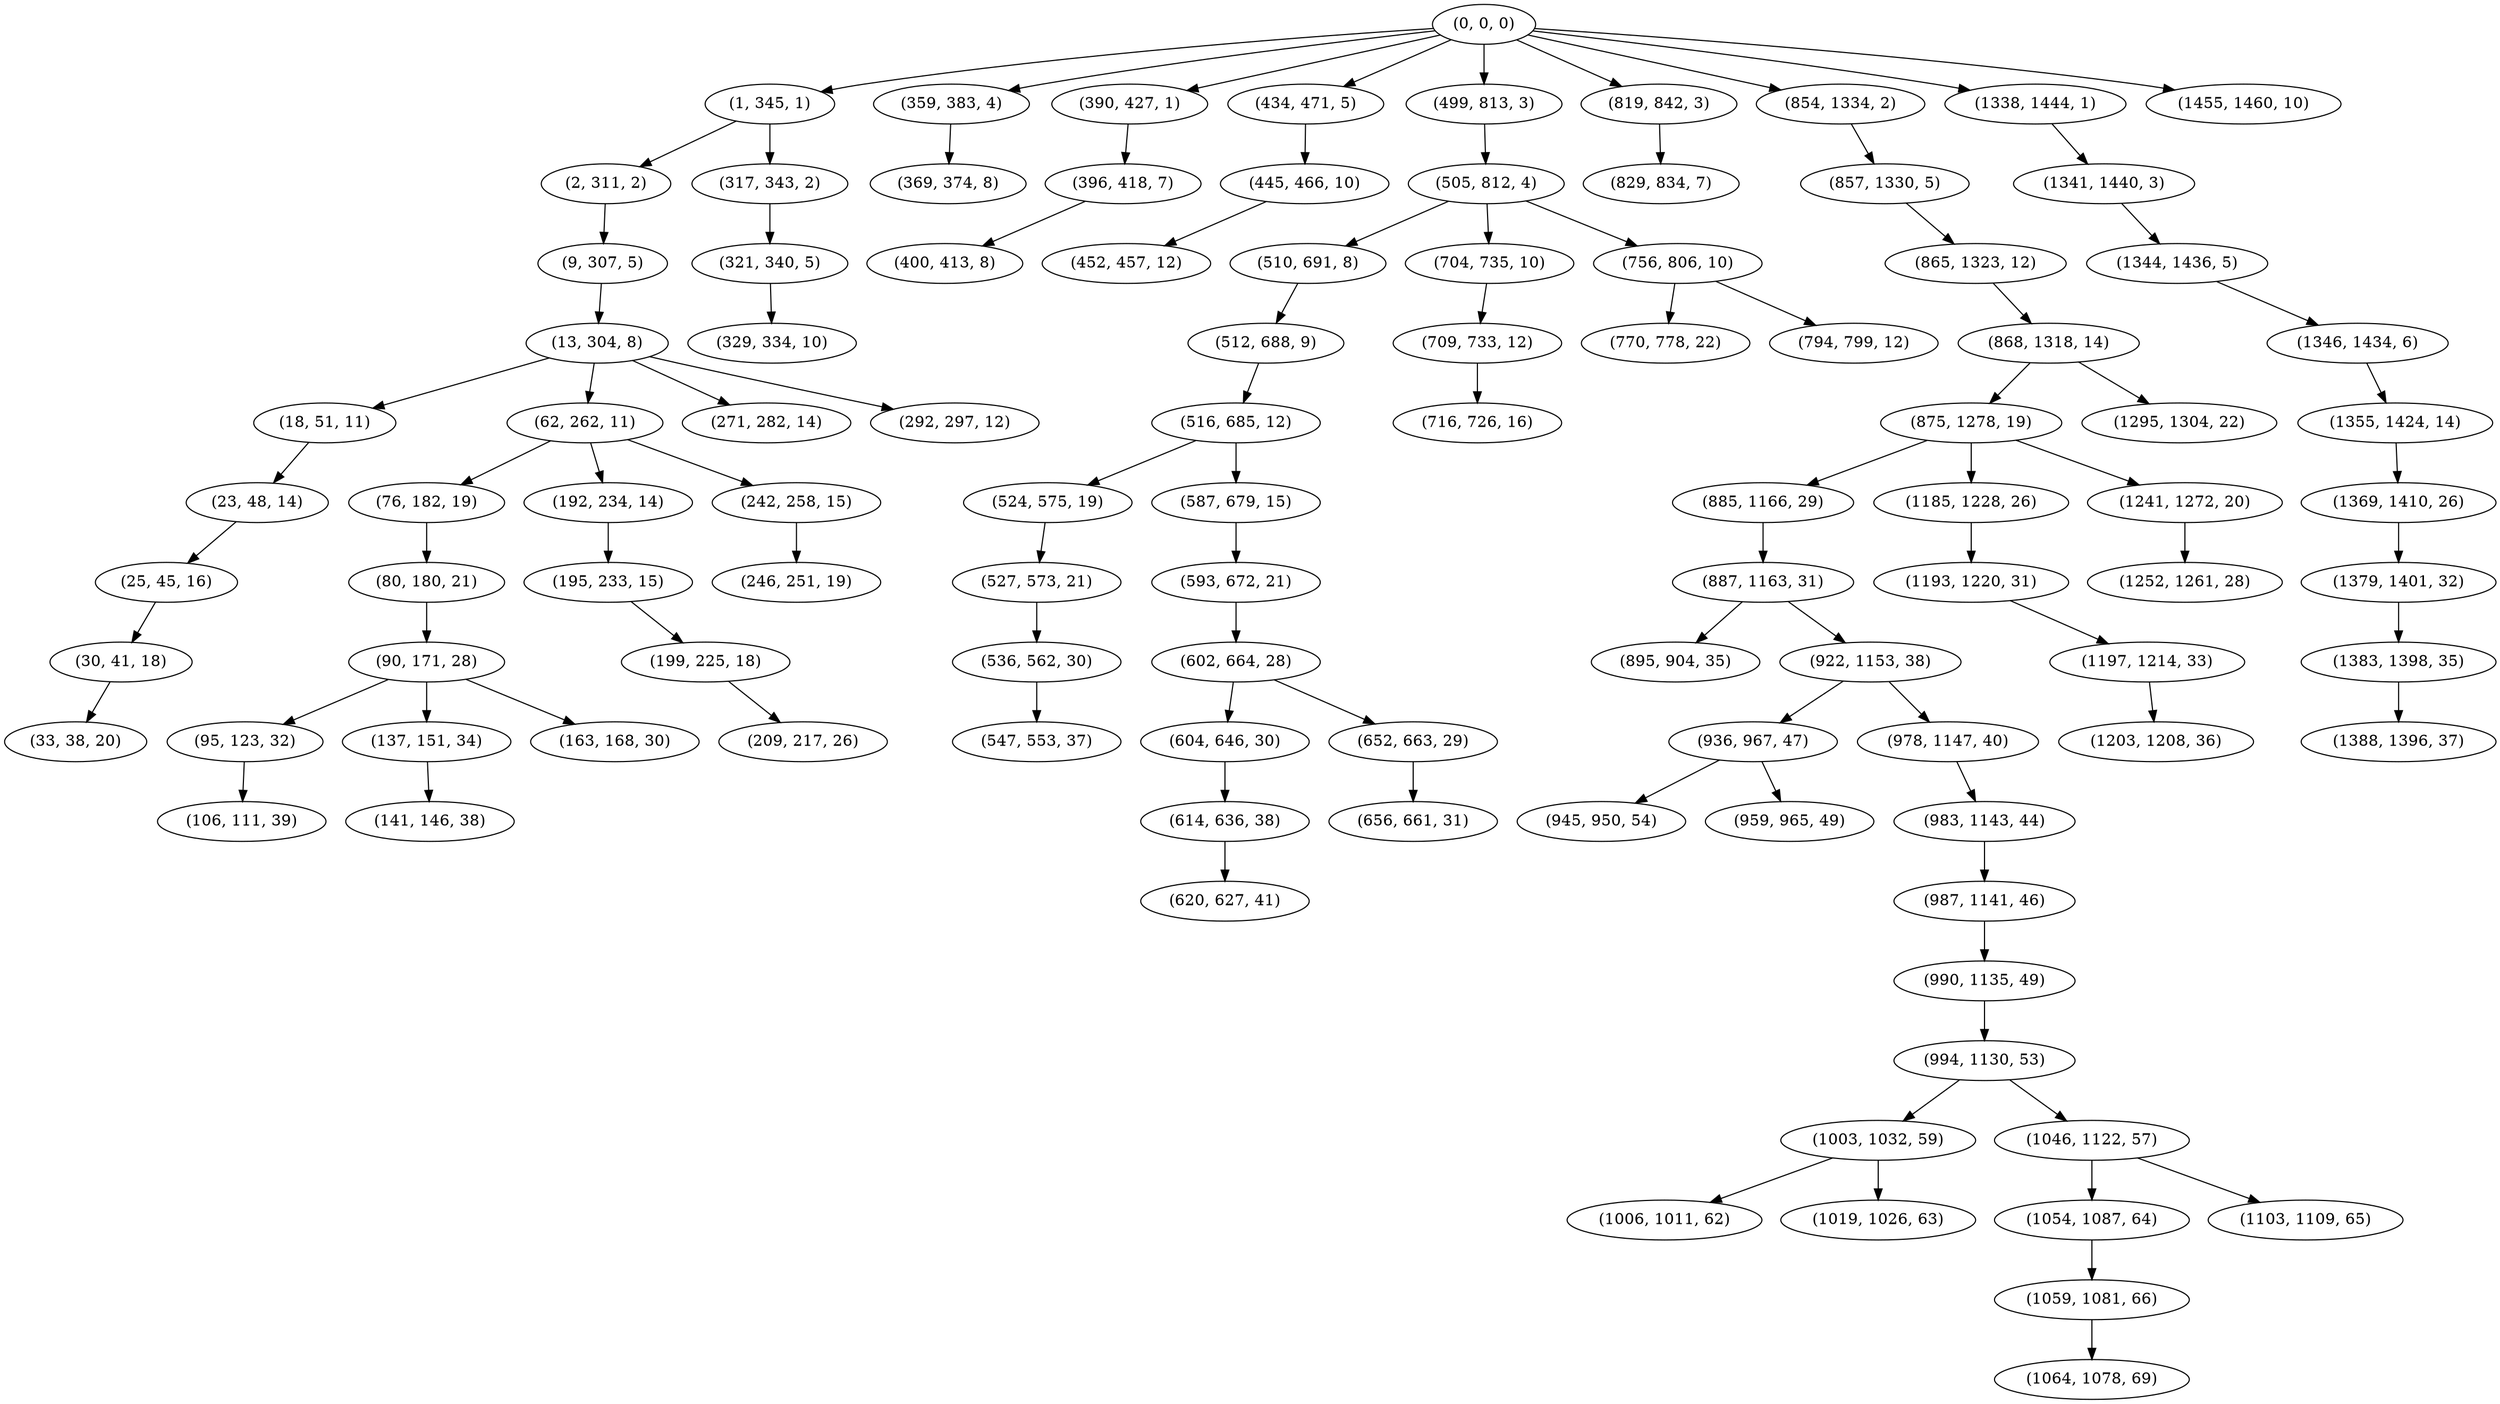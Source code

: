 digraph tree {
    "(0, 0, 0)";
    "(1, 345, 1)";
    "(2, 311, 2)";
    "(9, 307, 5)";
    "(13, 304, 8)";
    "(18, 51, 11)";
    "(23, 48, 14)";
    "(25, 45, 16)";
    "(30, 41, 18)";
    "(33, 38, 20)";
    "(62, 262, 11)";
    "(76, 182, 19)";
    "(80, 180, 21)";
    "(90, 171, 28)";
    "(95, 123, 32)";
    "(106, 111, 39)";
    "(137, 151, 34)";
    "(141, 146, 38)";
    "(163, 168, 30)";
    "(192, 234, 14)";
    "(195, 233, 15)";
    "(199, 225, 18)";
    "(209, 217, 26)";
    "(242, 258, 15)";
    "(246, 251, 19)";
    "(271, 282, 14)";
    "(292, 297, 12)";
    "(317, 343, 2)";
    "(321, 340, 5)";
    "(329, 334, 10)";
    "(359, 383, 4)";
    "(369, 374, 8)";
    "(390, 427, 1)";
    "(396, 418, 7)";
    "(400, 413, 8)";
    "(434, 471, 5)";
    "(445, 466, 10)";
    "(452, 457, 12)";
    "(499, 813, 3)";
    "(505, 812, 4)";
    "(510, 691, 8)";
    "(512, 688, 9)";
    "(516, 685, 12)";
    "(524, 575, 19)";
    "(527, 573, 21)";
    "(536, 562, 30)";
    "(547, 553, 37)";
    "(587, 679, 15)";
    "(593, 672, 21)";
    "(602, 664, 28)";
    "(604, 646, 30)";
    "(614, 636, 38)";
    "(620, 627, 41)";
    "(652, 663, 29)";
    "(656, 661, 31)";
    "(704, 735, 10)";
    "(709, 733, 12)";
    "(716, 726, 16)";
    "(756, 806, 10)";
    "(770, 778, 22)";
    "(794, 799, 12)";
    "(819, 842, 3)";
    "(829, 834, 7)";
    "(854, 1334, 2)";
    "(857, 1330, 5)";
    "(865, 1323, 12)";
    "(868, 1318, 14)";
    "(875, 1278, 19)";
    "(885, 1166, 29)";
    "(887, 1163, 31)";
    "(895, 904, 35)";
    "(922, 1153, 38)";
    "(936, 967, 47)";
    "(945, 950, 54)";
    "(959, 965, 49)";
    "(978, 1147, 40)";
    "(983, 1143, 44)";
    "(987, 1141, 46)";
    "(990, 1135, 49)";
    "(994, 1130, 53)";
    "(1003, 1032, 59)";
    "(1006, 1011, 62)";
    "(1019, 1026, 63)";
    "(1046, 1122, 57)";
    "(1054, 1087, 64)";
    "(1059, 1081, 66)";
    "(1064, 1078, 69)";
    "(1103, 1109, 65)";
    "(1185, 1228, 26)";
    "(1193, 1220, 31)";
    "(1197, 1214, 33)";
    "(1203, 1208, 36)";
    "(1241, 1272, 20)";
    "(1252, 1261, 28)";
    "(1295, 1304, 22)";
    "(1338, 1444, 1)";
    "(1341, 1440, 3)";
    "(1344, 1436, 5)";
    "(1346, 1434, 6)";
    "(1355, 1424, 14)";
    "(1369, 1410, 26)";
    "(1379, 1401, 32)";
    "(1383, 1398, 35)";
    "(1388, 1396, 37)";
    "(1455, 1460, 10)";
    "(0, 0, 0)" -> "(1, 345, 1)";
    "(0, 0, 0)" -> "(359, 383, 4)";
    "(0, 0, 0)" -> "(390, 427, 1)";
    "(0, 0, 0)" -> "(434, 471, 5)";
    "(0, 0, 0)" -> "(499, 813, 3)";
    "(0, 0, 0)" -> "(819, 842, 3)";
    "(0, 0, 0)" -> "(854, 1334, 2)";
    "(0, 0, 0)" -> "(1338, 1444, 1)";
    "(0, 0, 0)" -> "(1455, 1460, 10)";
    "(1, 345, 1)" -> "(2, 311, 2)";
    "(1, 345, 1)" -> "(317, 343, 2)";
    "(2, 311, 2)" -> "(9, 307, 5)";
    "(9, 307, 5)" -> "(13, 304, 8)";
    "(13, 304, 8)" -> "(18, 51, 11)";
    "(13, 304, 8)" -> "(62, 262, 11)";
    "(13, 304, 8)" -> "(271, 282, 14)";
    "(13, 304, 8)" -> "(292, 297, 12)";
    "(18, 51, 11)" -> "(23, 48, 14)";
    "(23, 48, 14)" -> "(25, 45, 16)";
    "(25, 45, 16)" -> "(30, 41, 18)";
    "(30, 41, 18)" -> "(33, 38, 20)";
    "(62, 262, 11)" -> "(76, 182, 19)";
    "(62, 262, 11)" -> "(192, 234, 14)";
    "(62, 262, 11)" -> "(242, 258, 15)";
    "(76, 182, 19)" -> "(80, 180, 21)";
    "(80, 180, 21)" -> "(90, 171, 28)";
    "(90, 171, 28)" -> "(95, 123, 32)";
    "(90, 171, 28)" -> "(137, 151, 34)";
    "(90, 171, 28)" -> "(163, 168, 30)";
    "(95, 123, 32)" -> "(106, 111, 39)";
    "(137, 151, 34)" -> "(141, 146, 38)";
    "(192, 234, 14)" -> "(195, 233, 15)";
    "(195, 233, 15)" -> "(199, 225, 18)";
    "(199, 225, 18)" -> "(209, 217, 26)";
    "(242, 258, 15)" -> "(246, 251, 19)";
    "(317, 343, 2)" -> "(321, 340, 5)";
    "(321, 340, 5)" -> "(329, 334, 10)";
    "(359, 383, 4)" -> "(369, 374, 8)";
    "(390, 427, 1)" -> "(396, 418, 7)";
    "(396, 418, 7)" -> "(400, 413, 8)";
    "(434, 471, 5)" -> "(445, 466, 10)";
    "(445, 466, 10)" -> "(452, 457, 12)";
    "(499, 813, 3)" -> "(505, 812, 4)";
    "(505, 812, 4)" -> "(510, 691, 8)";
    "(505, 812, 4)" -> "(704, 735, 10)";
    "(505, 812, 4)" -> "(756, 806, 10)";
    "(510, 691, 8)" -> "(512, 688, 9)";
    "(512, 688, 9)" -> "(516, 685, 12)";
    "(516, 685, 12)" -> "(524, 575, 19)";
    "(516, 685, 12)" -> "(587, 679, 15)";
    "(524, 575, 19)" -> "(527, 573, 21)";
    "(527, 573, 21)" -> "(536, 562, 30)";
    "(536, 562, 30)" -> "(547, 553, 37)";
    "(587, 679, 15)" -> "(593, 672, 21)";
    "(593, 672, 21)" -> "(602, 664, 28)";
    "(602, 664, 28)" -> "(604, 646, 30)";
    "(602, 664, 28)" -> "(652, 663, 29)";
    "(604, 646, 30)" -> "(614, 636, 38)";
    "(614, 636, 38)" -> "(620, 627, 41)";
    "(652, 663, 29)" -> "(656, 661, 31)";
    "(704, 735, 10)" -> "(709, 733, 12)";
    "(709, 733, 12)" -> "(716, 726, 16)";
    "(756, 806, 10)" -> "(770, 778, 22)";
    "(756, 806, 10)" -> "(794, 799, 12)";
    "(819, 842, 3)" -> "(829, 834, 7)";
    "(854, 1334, 2)" -> "(857, 1330, 5)";
    "(857, 1330, 5)" -> "(865, 1323, 12)";
    "(865, 1323, 12)" -> "(868, 1318, 14)";
    "(868, 1318, 14)" -> "(875, 1278, 19)";
    "(868, 1318, 14)" -> "(1295, 1304, 22)";
    "(875, 1278, 19)" -> "(885, 1166, 29)";
    "(875, 1278, 19)" -> "(1185, 1228, 26)";
    "(875, 1278, 19)" -> "(1241, 1272, 20)";
    "(885, 1166, 29)" -> "(887, 1163, 31)";
    "(887, 1163, 31)" -> "(895, 904, 35)";
    "(887, 1163, 31)" -> "(922, 1153, 38)";
    "(922, 1153, 38)" -> "(936, 967, 47)";
    "(922, 1153, 38)" -> "(978, 1147, 40)";
    "(936, 967, 47)" -> "(945, 950, 54)";
    "(936, 967, 47)" -> "(959, 965, 49)";
    "(978, 1147, 40)" -> "(983, 1143, 44)";
    "(983, 1143, 44)" -> "(987, 1141, 46)";
    "(987, 1141, 46)" -> "(990, 1135, 49)";
    "(990, 1135, 49)" -> "(994, 1130, 53)";
    "(994, 1130, 53)" -> "(1003, 1032, 59)";
    "(994, 1130, 53)" -> "(1046, 1122, 57)";
    "(1003, 1032, 59)" -> "(1006, 1011, 62)";
    "(1003, 1032, 59)" -> "(1019, 1026, 63)";
    "(1046, 1122, 57)" -> "(1054, 1087, 64)";
    "(1046, 1122, 57)" -> "(1103, 1109, 65)";
    "(1054, 1087, 64)" -> "(1059, 1081, 66)";
    "(1059, 1081, 66)" -> "(1064, 1078, 69)";
    "(1185, 1228, 26)" -> "(1193, 1220, 31)";
    "(1193, 1220, 31)" -> "(1197, 1214, 33)";
    "(1197, 1214, 33)" -> "(1203, 1208, 36)";
    "(1241, 1272, 20)" -> "(1252, 1261, 28)";
    "(1338, 1444, 1)" -> "(1341, 1440, 3)";
    "(1341, 1440, 3)" -> "(1344, 1436, 5)";
    "(1344, 1436, 5)" -> "(1346, 1434, 6)";
    "(1346, 1434, 6)" -> "(1355, 1424, 14)";
    "(1355, 1424, 14)" -> "(1369, 1410, 26)";
    "(1369, 1410, 26)" -> "(1379, 1401, 32)";
    "(1379, 1401, 32)" -> "(1383, 1398, 35)";
    "(1383, 1398, 35)" -> "(1388, 1396, 37)";
}
